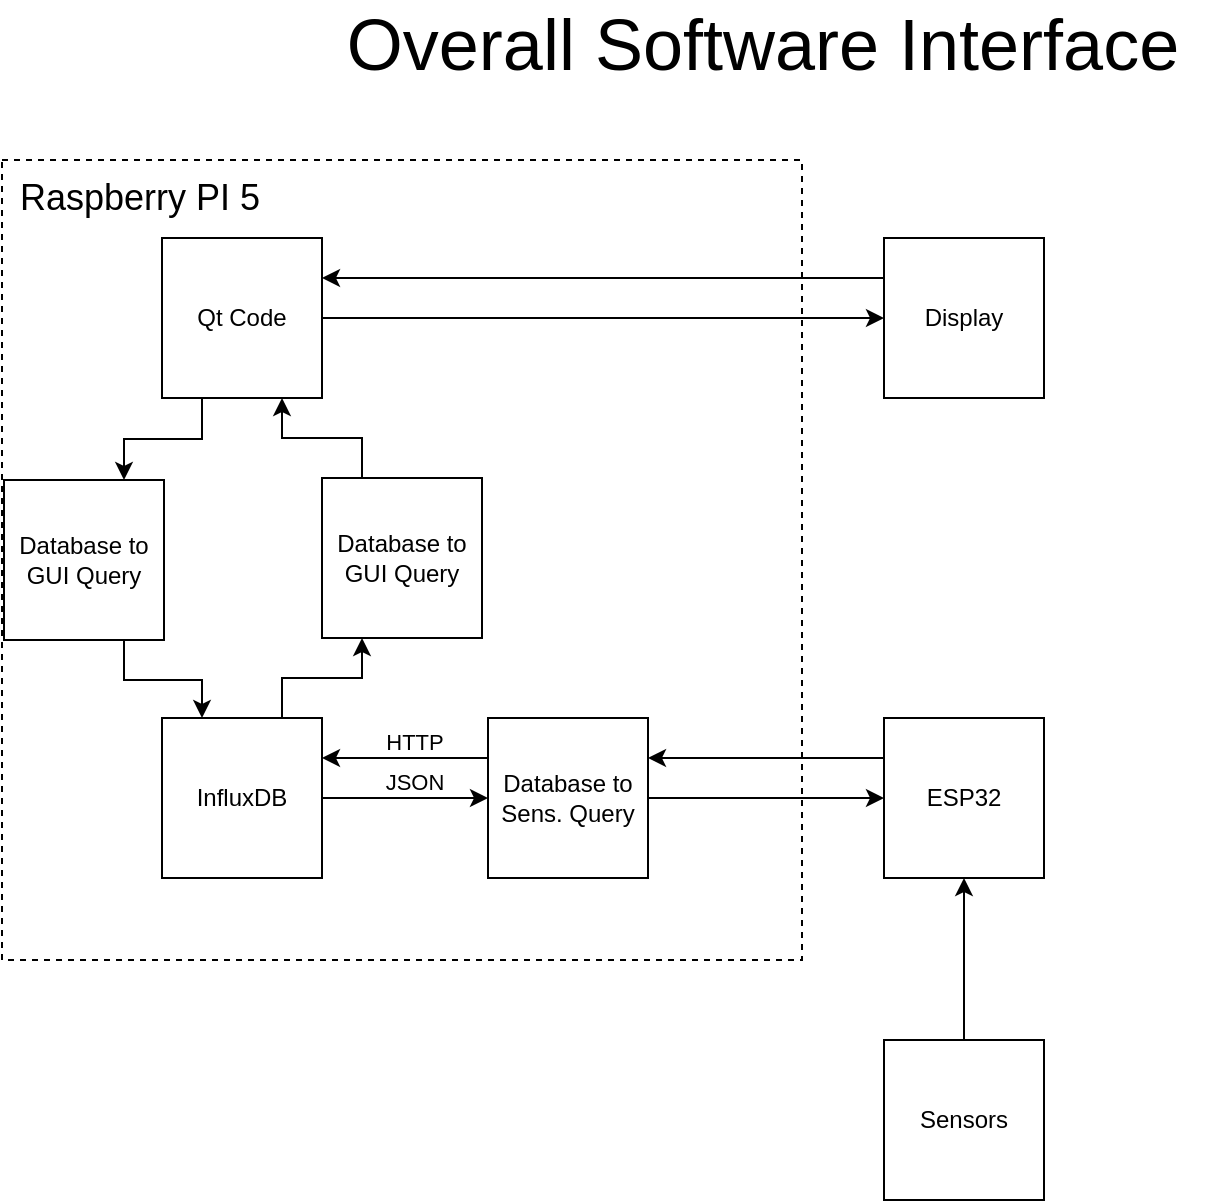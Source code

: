 <mxfile version="26.2.7">
  <diagram name="Page-1" id="HhNXI8WZJUnv4hM9NlqA">
    <mxGraphModel dx="708" dy="311" grid="1" gridSize="10" guides="1" tooltips="1" connect="1" arrows="1" fold="1" page="1" pageScale="1" pageWidth="827" pageHeight="1169" math="0" shadow="0">
      <root>
        <mxCell id="0" />
        <mxCell id="1" parent="0" />
        <mxCell id="tCFHhLoynig8EYh6mOK0-1" value="&lt;font style=&quot;font-size: 36px;&quot;&gt;Overall Software Interface&lt;/font&gt;" style="text;html=1;align=center;verticalAlign=middle;whiteSpace=wrap;rounded=0;" parent="1" vertex="1">
          <mxGeometry x="199" y="7" width="441" height="30" as="geometry" />
        </mxCell>
        <mxCell id="tCFHhLoynig8EYh6mOK0-3" value="" style="whiteSpace=wrap;html=1;aspect=fixed;dashed=1;fillColor=none;" parent="1" vertex="1">
          <mxGeometry x="39" y="80" width="400" height="400" as="geometry" />
        </mxCell>
        <mxCell id="KQubY17tb24o_JSvYcSJ-18" style="edgeStyle=orthogonalEdgeStyle;rounded=0;orthogonalLoop=1;jettySize=auto;html=1;exitX=1;exitY=0.5;exitDx=0;exitDy=0;" edge="1" parent="1" source="tCFHhLoynig8EYh6mOK0-4" target="KQubY17tb24o_JSvYcSJ-16">
          <mxGeometry relative="1" as="geometry" />
        </mxCell>
        <mxCell id="KQubY17tb24o_JSvYcSJ-32" value="JSON" style="edgeLabel;html=1;align=center;verticalAlign=middle;resizable=0;points=[];" vertex="1" connectable="0" parent="KQubY17tb24o_JSvYcSJ-18">
          <mxGeometry x="-0.068" y="-2" relative="1" as="geometry">
            <mxPoint x="7" y="-10" as="offset" />
          </mxGeometry>
        </mxCell>
        <mxCell id="KQubY17tb24o_JSvYcSJ-37" style="edgeStyle=orthogonalEdgeStyle;rounded=0;orthogonalLoop=1;jettySize=auto;html=1;exitX=0.75;exitY=0;exitDx=0;exitDy=0;entryX=0.25;entryY=1;entryDx=0;entryDy=0;" edge="1" parent="1" source="tCFHhLoynig8EYh6mOK0-4" target="KQubY17tb24o_JSvYcSJ-25">
          <mxGeometry relative="1" as="geometry" />
        </mxCell>
        <mxCell id="tCFHhLoynig8EYh6mOK0-4" value="InfluxDB" style="whiteSpace=wrap;html=1;aspect=fixed;" parent="1" vertex="1">
          <mxGeometry x="119" y="359" width="80" height="80" as="geometry" />
        </mxCell>
        <mxCell id="KQubY17tb24o_JSvYcSJ-13" style="edgeStyle=orthogonalEdgeStyle;rounded=0;orthogonalLoop=1;jettySize=auto;html=1;exitX=1;exitY=0.5;exitDx=0;exitDy=0;entryX=0;entryY=0.5;entryDx=0;entryDy=0;" edge="1" parent="1" source="tCFHhLoynig8EYh6mOK0-5" target="KQubY17tb24o_JSvYcSJ-10">
          <mxGeometry relative="1" as="geometry" />
        </mxCell>
        <mxCell id="KQubY17tb24o_JSvYcSJ-39" style="edgeStyle=orthogonalEdgeStyle;rounded=0;orthogonalLoop=1;jettySize=auto;html=1;exitX=0.25;exitY=1;exitDx=0;exitDy=0;entryX=0.75;entryY=0;entryDx=0;entryDy=0;" edge="1" parent="1" source="tCFHhLoynig8EYh6mOK0-5" target="KQubY17tb24o_JSvYcSJ-33">
          <mxGeometry relative="1" as="geometry" />
        </mxCell>
        <mxCell id="tCFHhLoynig8EYh6mOK0-5" value="Qt Code" style="whiteSpace=wrap;html=1;aspect=fixed;" parent="1" vertex="1">
          <mxGeometry x="119" y="119" width="80" height="80" as="geometry" />
        </mxCell>
        <mxCell id="KQubY17tb24o_JSvYcSJ-1" value="&lt;font style=&quot;font-size: 18px;&quot;&gt;Raspberry PI 5&lt;/font&gt;" style="text;html=1;align=center;verticalAlign=middle;whiteSpace=wrap;rounded=0;" vertex="1" parent="1">
          <mxGeometry x="38" y="72" width="140" height="54" as="geometry" />
        </mxCell>
        <mxCell id="KQubY17tb24o_JSvYcSJ-19" style="edgeStyle=orthogonalEdgeStyle;rounded=0;orthogonalLoop=1;jettySize=auto;html=1;exitX=0;exitY=0.25;exitDx=0;exitDy=0;entryX=1;entryY=0.25;entryDx=0;entryDy=0;" edge="1" parent="1" source="KQubY17tb24o_JSvYcSJ-3" target="KQubY17tb24o_JSvYcSJ-16">
          <mxGeometry relative="1" as="geometry" />
        </mxCell>
        <mxCell id="KQubY17tb24o_JSvYcSJ-3" value="ESP32" style="whiteSpace=wrap;html=1;aspect=fixed;" vertex="1" parent="1">
          <mxGeometry x="480" y="359" width="80" height="80" as="geometry" />
        </mxCell>
        <mxCell id="KQubY17tb24o_JSvYcSJ-9" style="edgeStyle=orthogonalEdgeStyle;rounded=0;orthogonalLoop=1;jettySize=auto;html=1;exitX=0.5;exitY=0;exitDx=0;exitDy=0;entryX=0.5;entryY=1;entryDx=0;entryDy=0;" edge="1" parent="1" source="KQubY17tb24o_JSvYcSJ-4" target="KQubY17tb24o_JSvYcSJ-3">
          <mxGeometry relative="1" as="geometry" />
        </mxCell>
        <mxCell id="KQubY17tb24o_JSvYcSJ-4" value="Sensors" style="whiteSpace=wrap;html=1;aspect=fixed;" vertex="1" parent="1">
          <mxGeometry x="480" y="520" width="80" height="80" as="geometry" />
        </mxCell>
        <mxCell id="KQubY17tb24o_JSvYcSJ-14" style="edgeStyle=orthogonalEdgeStyle;rounded=0;orthogonalLoop=1;jettySize=auto;html=1;exitX=0;exitY=0.25;exitDx=0;exitDy=0;entryX=1;entryY=0.25;entryDx=0;entryDy=0;" edge="1" parent="1" source="KQubY17tb24o_JSvYcSJ-10" target="tCFHhLoynig8EYh6mOK0-5">
          <mxGeometry relative="1" as="geometry" />
        </mxCell>
        <mxCell id="KQubY17tb24o_JSvYcSJ-10" value="Display" style="whiteSpace=wrap;html=1;aspect=fixed;" vertex="1" parent="1">
          <mxGeometry x="480" y="119" width="80" height="80" as="geometry" />
        </mxCell>
        <mxCell id="KQubY17tb24o_JSvYcSJ-17" style="edgeStyle=orthogonalEdgeStyle;rounded=0;orthogonalLoop=1;jettySize=auto;html=1;exitX=1;exitY=0.5;exitDx=0;exitDy=0;entryX=0;entryY=0.5;entryDx=0;entryDy=0;" edge="1" parent="1" source="KQubY17tb24o_JSvYcSJ-16" target="KQubY17tb24o_JSvYcSJ-3">
          <mxGeometry relative="1" as="geometry" />
        </mxCell>
        <mxCell id="KQubY17tb24o_JSvYcSJ-20" style="edgeStyle=orthogonalEdgeStyle;rounded=0;orthogonalLoop=1;jettySize=auto;html=1;exitX=0;exitY=0.25;exitDx=0;exitDy=0;entryX=1;entryY=0.25;entryDx=0;entryDy=0;" edge="1" parent="1" source="KQubY17tb24o_JSvYcSJ-16" target="tCFHhLoynig8EYh6mOK0-4">
          <mxGeometry relative="1" as="geometry" />
        </mxCell>
        <mxCell id="KQubY17tb24o_JSvYcSJ-31" value="HTTP" style="edgeLabel;html=1;align=center;verticalAlign=middle;resizable=0;points=[];" vertex="1" connectable="0" parent="KQubY17tb24o_JSvYcSJ-20">
          <mxGeometry x="-0.1" y="1" relative="1" as="geometry">
            <mxPoint y="-9" as="offset" />
          </mxGeometry>
        </mxCell>
        <mxCell id="KQubY17tb24o_JSvYcSJ-16" value="Database to Sens. Query" style="whiteSpace=wrap;html=1;aspect=fixed;" vertex="1" parent="1">
          <mxGeometry x="282" y="359" width="80" height="80" as="geometry" />
        </mxCell>
        <mxCell id="KQubY17tb24o_JSvYcSJ-38" style="edgeStyle=orthogonalEdgeStyle;rounded=0;orthogonalLoop=1;jettySize=auto;html=1;exitX=0.25;exitY=0;exitDx=0;exitDy=0;entryX=0.75;entryY=1;entryDx=0;entryDy=0;" edge="1" parent="1" source="KQubY17tb24o_JSvYcSJ-25" target="tCFHhLoynig8EYh6mOK0-5">
          <mxGeometry relative="1" as="geometry" />
        </mxCell>
        <mxCell id="KQubY17tb24o_JSvYcSJ-25" value="Database to GUI Query" style="whiteSpace=wrap;html=1;aspect=fixed;" vertex="1" parent="1">
          <mxGeometry x="199" y="239" width="80" height="80" as="geometry" />
        </mxCell>
        <mxCell id="KQubY17tb24o_JSvYcSJ-40" style="edgeStyle=orthogonalEdgeStyle;rounded=0;orthogonalLoop=1;jettySize=auto;html=1;exitX=0.75;exitY=1;exitDx=0;exitDy=0;entryX=0.25;entryY=0;entryDx=0;entryDy=0;" edge="1" parent="1" source="KQubY17tb24o_JSvYcSJ-33" target="tCFHhLoynig8EYh6mOK0-4">
          <mxGeometry relative="1" as="geometry" />
        </mxCell>
        <mxCell id="KQubY17tb24o_JSvYcSJ-33" value="Database to GUI Query" style="whiteSpace=wrap;html=1;aspect=fixed;" vertex="1" parent="1">
          <mxGeometry x="40" y="240" width="80" height="80" as="geometry" />
        </mxCell>
      </root>
    </mxGraphModel>
  </diagram>
</mxfile>
